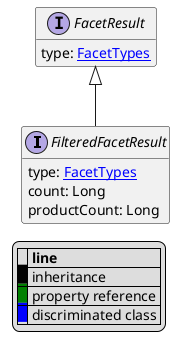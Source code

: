 @startuml

hide empty fields
hide empty methods
legend
|= |= line |
|<back:black>   </back>| inheritance |
|<back:green>   </back>| property reference |
|<back:blue>   </back>| discriminated class |
endlegend
interface FilteredFacetResult [[FilteredFacetResult.svg]] extends FacetResult {
    type: [[FacetTypes.svg FacetTypes]]
    count: Long
    productCount: Long
}
interface FacetResult [[FacetResult.svg]]  {
    type: [[FacetTypes.svg FacetTypes]]
}





@enduml
